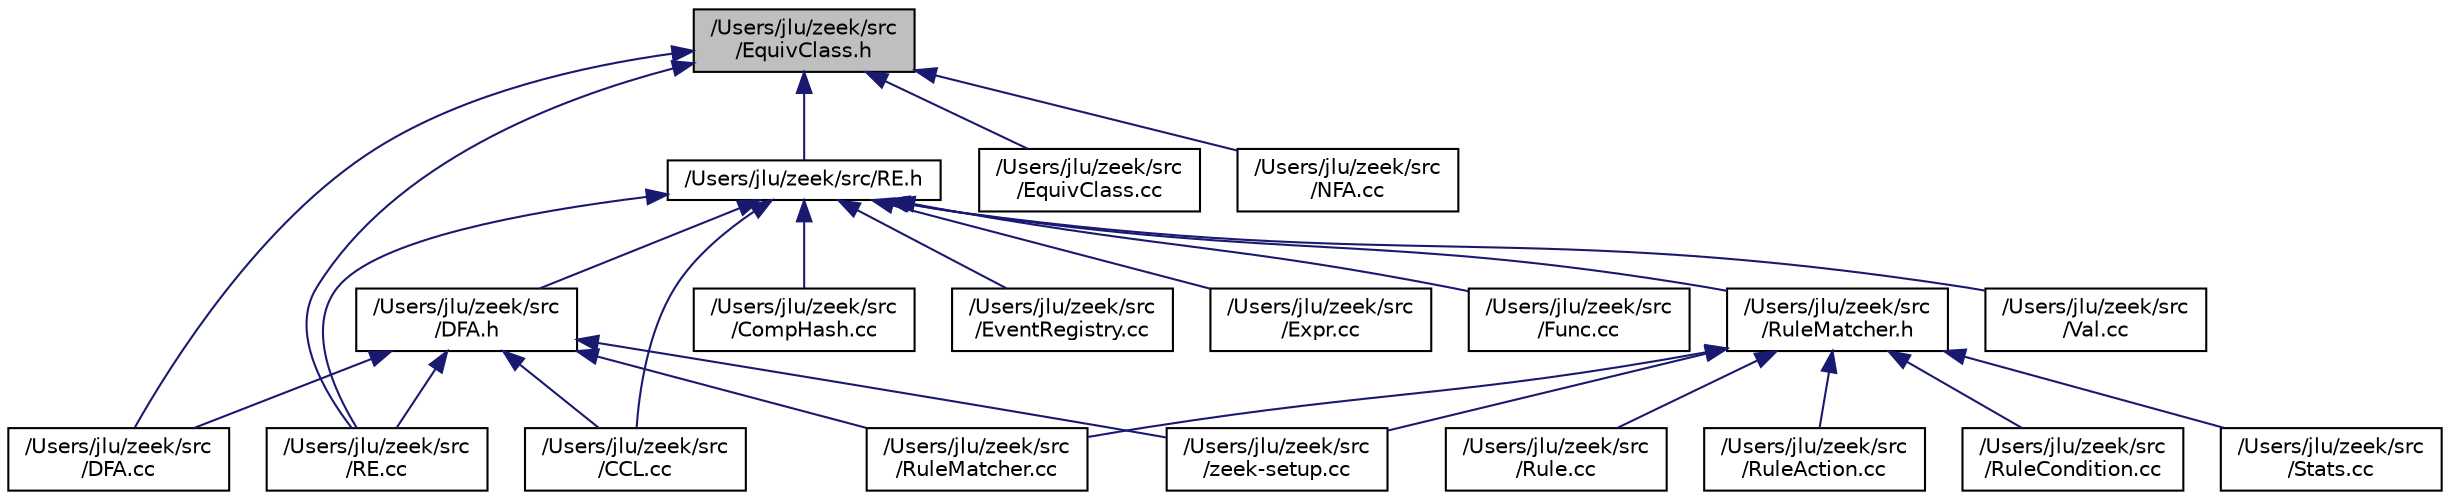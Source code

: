 digraph "/Users/jlu/zeek/src/EquivClass.h"
{
 // LATEX_PDF_SIZE
  edge [fontname="Helvetica",fontsize="10",labelfontname="Helvetica",labelfontsize="10"];
  node [fontname="Helvetica",fontsize="10",shape=record];
  Node1 [label="/Users/jlu/zeek/src\l/EquivClass.h",height=0.2,width=0.4,color="black", fillcolor="grey75", style="filled", fontcolor="black",tooltip=" "];
  Node1 -> Node2 [dir="back",color="midnightblue",fontsize="10",style="solid",fontname="Helvetica"];
  Node2 [label="/Users/jlu/zeek/src\l/DFA.cc",height=0.2,width=0.4,color="black", fillcolor="white", style="filled",URL="$d9/df4/DFA_8cc.html",tooltip=" "];
  Node1 -> Node3 [dir="back",color="midnightblue",fontsize="10",style="solid",fontname="Helvetica"];
  Node3 [label="/Users/jlu/zeek/src\l/EquivClass.cc",height=0.2,width=0.4,color="black", fillcolor="white", style="filled",URL="$d0/df2/EquivClass_8cc.html",tooltip=" "];
  Node1 -> Node4 [dir="back",color="midnightblue",fontsize="10",style="solid",fontname="Helvetica"];
  Node4 [label="/Users/jlu/zeek/src\l/NFA.cc",height=0.2,width=0.4,color="black", fillcolor="white", style="filled",URL="$d0/dcb/NFA_8cc.html",tooltip=" "];
  Node1 -> Node5 [dir="back",color="midnightblue",fontsize="10",style="solid",fontname="Helvetica"];
  Node5 [label="/Users/jlu/zeek/src\l/RE.cc",height=0.2,width=0.4,color="black", fillcolor="white", style="filled",URL="$d7/da4/RE_8cc.html",tooltip=" "];
  Node1 -> Node6 [dir="back",color="midnightblue",fontsize="10",style="solid",fontname="Helvetica"];
  Node6 [label="/Users/jlu/zeek/src/RE.h",height=0.2,width=0.4,color="black", fillcolor="white", style="filled",URL="$d9/d94/RE_8h.html",tooltip=" "];
  Node6 -> Node7 [dir="back",color="midnightblue",fontsize="10",style="solid",fontname="Helvetica"];
  Node7 [label="/Users/jlu/zeek/src\l/CCL.cc",height=0.2,width=0.4,color="black", fillcolor="white", style="filled",URL="$da/d77/CCL_8cc.html",tooltip=" "];
  Node6 -> Node8 [dir="back",color="midnightblue",fontsize="10",style="solid",fontname="Helvetica"];
  Node8 [label="/Users/jlu/zeek/src\l/CompHash.cc",height=0.2,width=0.4,color="black", fillcolor="white", style="filled",URL="$d4/d88/CompHash_8cc.html",tooltip=" "];
  Node6 -> Node9 [dir="back",color="midnightblue",fontsize="10",style="solid",fontname="Helvetica"];
  Node9 [label="/Users/jlu/zeek/src\l/DFA.h",height=0.2,width=0.4,color="black", fillcolor="white", style="filled",URL="$d3/d34/DFA_8h.html",tooltip=" "];
  Node9 -> Node7 [dir="back",color="midnightblue",fontsize="10",style="solid",fontname="Helvetica"];
  Node9 -> Node2 [dir="back",color="midnightblue",fontsize="10",style="solid",fontname="Helvetica"];
  Node9 -> Node5 [dir="back",color="midnightblue",fontsize="10",style="solid",fontname="Helvetica"];
  Node9 -> Node10 [dir="back",color="midnightblue",fontsize="10",style="solid",fontname="Helvetica"];
  Node10 [label="/Users/jlu/zeek/src\l/RuleMatcher.cc",height=0.2,width=0.4,color="black", fillcolor="white", style="filled",URL="$db/dbd/RuleMatcher_8cc.html",tooltip=" "];
  Node9 -> Node11 [dir="back",color="midnightblue",fontsize="10",style="solid",fontname="Helvetica"];
  Node11 [label="/Users/jlu/zeek/src\l/zeek-setup.cc",height=0.2,width=0.4,color="black", fillcolor="white", style="filled",URL="$d4/d80/zeek-setup_8cc.html",tooltip=" "];
  Node6 -> Node12 [dir="back",color="midnightblue",fontsize="10",style="solid",fontname="Helvetica"];
  Node12 [label="/Users/jlu/zeek/src\l/EventRegistry.cc",height=0.2,width=0.4,color="black", fillcolor="white", style="filled",URL="$d0/dd8/EventRegistry_8cc.html",tooltip=" "];
  Node6 -> Node13 [dir="back",color="midnightblue",fontsize="10",style="solid",fontname="Helvetica"];
  Node13 [label="/Users/jlu/zeek/src\l/Expr.cc",height=0.2,width=0.4,color="black", fillcolor="white", style="filled",URL="$de/d1c/Expr_8cc.html",tooltip=" "];
  Node6 -> Node14 [dir="back",color="midnightblue",fontsize="10",style="solid",fontname="Helvetica"];
  Node14 [label="/Users/jlu/zeek/src\l/Func.cc",height=0.2,width=0.4,color="black", fillcolor="white", style="filled",URL="$d4/da5/Func_8cc.html",tooltip=" "];
  Node6 -> Node5 [dir="back",color="midnightblue",fontsize="10",style="solid",fontname="Helvetica"];
  Node6 -> Node15 [dir="back",color="midnightblue",fontsize="10",style="solid",fontname="Helvetica"];
  Node15 [label="/Users/jlu/zeek/src\l/RuleMatcher.h",height=0.2,width=0.4,color="black", fillcolor="white", style="filled",URL="$db/d6b/RuleMatcher_8h.html",tooltip=" "];
  Node15 -> Node16 [dir="back",color="midnightblue",fontsize="10",style="solid",fontname="Helvetica"];
  Node16 [label="/Users/jlu/zeek/src\l/Rule.cc",height=0.2,width=0.4,color="black", fillcolor="white", style="filled",URL="$dd/d8d/Rule_8cc.html",tooltip=" "];
  Node15 -> Node17 [dir="back",color="midnightblue",fontsize="10",style="solid",fontname="Helvetica"];
  Node17 [label="/Users/jlu/zeek/src\l/RuleAction.cc",height=0.2,width=0.4,color="black", fillcolor="white", style="filled",URL="$de/dab/RuleAction_8cc.html",tooltip=" "];
  Node15 -> Node18 [dir="back",color="midnightblue",fontsize="10",style="solid",fontname="Helvetica"];
  Node18 [label="/Users/jlu/zeek/src\l/RuleCondition.cc",height=0.2,width=0.4,color="black", fillcolor="white", style="filled",URL="$d9/dca/RuleCondition_8cc.html",tooltip=" "];
  Node15 -> Node10 [dir="back",color="midnightblue",fontsize="10",style="solid",fontname="Helvetica"];
  Node15 -> Node19 [dir="back",color="midnightblue",fontsize="10",style="solid",fontname="Helvetica"];
  Node19 [label="/Users/jlu/zeek/src\l/Stats.cc",height=0.2,width=0.4,color="black", fillcolor="white", style="filled",URL="$db/d99/Stats_8cc.html",tooltip=" "];
  Node15 -> Node11 [dir="back",color="midnightblue",fontsize="10",style="solid",fontname="Helvetica"];
  Node6 -> Node20 [dir="back",color="midnightblue",fontsize="10",style="solid",fontname="Helvetica"];
  Node20 [label="/Users/jlu/zeek/src\l/Val.cc",height=0.2,width=0.4,color="black", fillcolor="white", style="filled",URL="$d8/dcc/Val_8cc.html",tooltip=" "];
}
